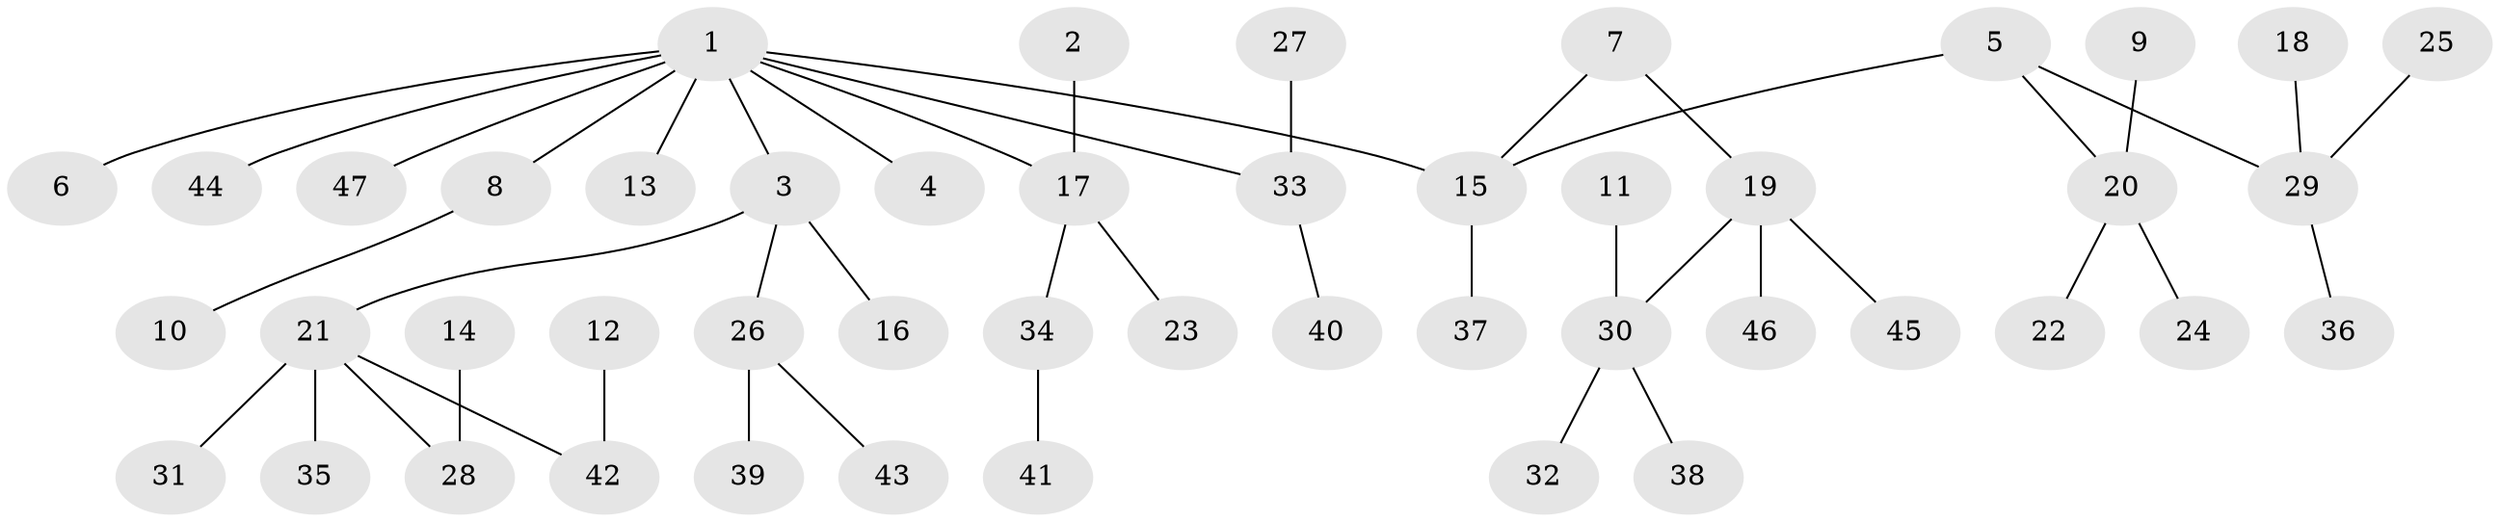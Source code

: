 // original degree distribution, {4: 0.06451612903225806, 8: 0.010752688172043012, 5: 0.043010752688172046, 2: 0.25806451612903225, 3: 0.13978494623655913, 1: 0.4838709677419355}
// Generated by graph-tools (version 1.1) at 2025/50/03/09/25 03:50:25]
// undirected, 47 vertices, 46 edges
graph export_dot {
graph [start="1"]
  node [color=gray90,style=filled];
  1;
  2;
  3;
  4;
  5;
  6;
  7;
  8;
  9;
  10;
  11;
  12;
  13;
  14;
  15;
  16;
  17;
  18;
  19;
  20;
  21;
  22;
  23;
  24;
  25;
  26;
  27;
  28;
  29;
  30;
  31;
  32;
  33;
  34;
  35;
  36;
  37;
  38;
  39;
  40;
  41;
  42;
  43;
  44;
  45;
  46;
  47;
  1 -- 3 [weight=1.0];
  1 -- 4 [weight=1.0];
  1 -- 6 [weight=1.0];
  1 -- 8 [weight=1.0];
  1 -- 13 [weight=1.0];
  1 -- 15 [weight=1.0];
  1 -- 17 [weight=1.0];
  1 -- 33 [weight=1.0];
  1 -- 44 [weight=1.0];
  1 -- 47 [weight=1.0];
  2 -- 17 [weight=1.0];
  3 -- 16 [weight=1.0];
  3 -- 21 [weight=1.0];
  3 -- 26 [weight=1.0];
  5 -- 15 [weight=1.0];
  5 -- 20 [weight=1.0];
  5 -- 29 [weight=1.0];
  7 -- 15 [weight=1.0];
  7 -- 19 [weight=1.0];
  8 -- 10 [weight=1.0];
  9 -- 20 [weight=1.0];
  11 -- 30 [weight=1.0];
  12 -- 42 [weight=1.0];
  14 -- 28 [weight=1.0];
  15 -- 37 [weight=1.0];
  17 -- 23 [weight=1.0];
  17 -- 34 [weight=1.0];
  18 -- 29 [weight=1.0];
  19 -- 30 [weight=1.0];
  19 -- 45 [weight=1.0];
  19 -- 46 [weight=1.0];
  20 -- 22 [weight=1.0];
  20 -- 24 [weight=1.0];
  21 -- 28 [weight=1.0];
  21 -- 31 [weight=1.0];
  21 -- 35 [weight=1.0];
  21 -- 42 [weight=1.0];
  25 -- 29 [weight=1.0];
  26 -- 39 [weight=1.0];
  26 -- 43 [weight=1.0];
  27 -- 33 [weight=1.0];
  29 -- 36 [weight=1.0];
  30 -- 32 [weight=1.0];
  30 -- 38 [weight=1.0];
  33 -- 40 [weight=1.0];
  34 -- 41 [weight=1.0];
}
